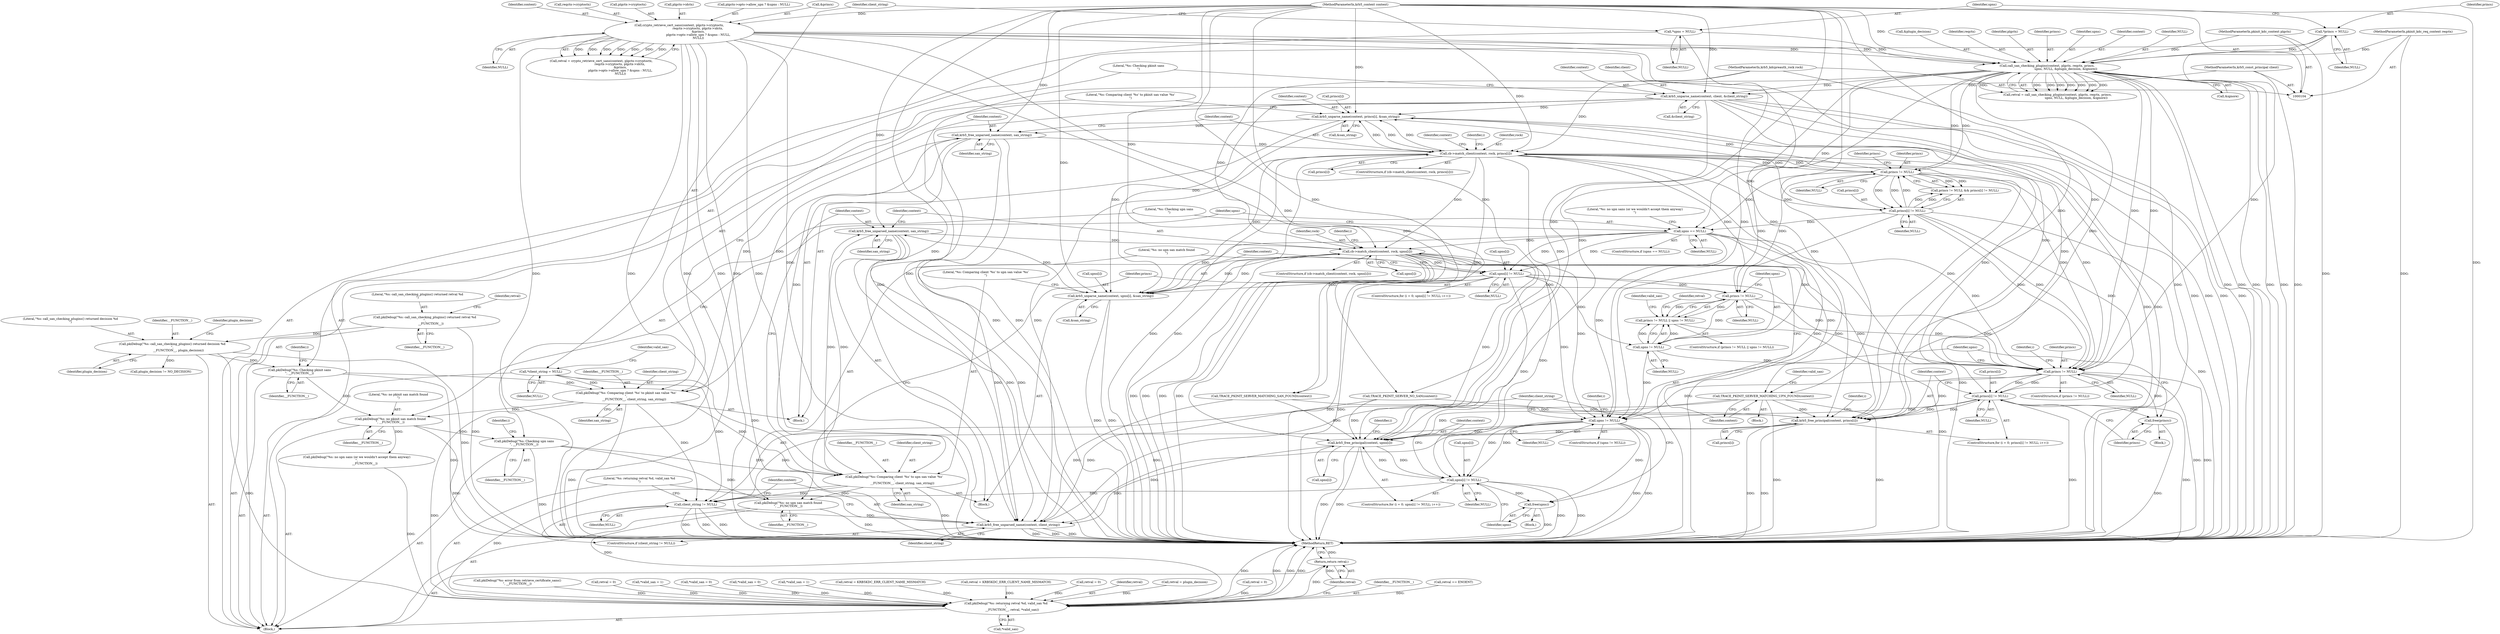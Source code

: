 digraph "0_krb5_50fe4074f188c2d4da0c421e96553acea8378db2_1@API" {
"1000311" [label="(Call,krb5_free_unparsed_name(context, san_string))"];
"1000299" [label="(Call,krb5_unparse_name(context, upns[i], &san_string))"];
"1000252" [label="(Call,cb->match_client(context, rock, princs[i]))"];
"1000248" [label="(Call,krb5_free_unparsed_name(context, san_string))"];
"1000236" [label="(Call,krb5_unparse_name(context, princs[i], &san_string))"];
"1000212" [label="(Call,krb5_unparse_name(context, client, &client_string))"];
"1000178" [label="(Call,call_san_checking_plugins(context, plgctx, reqctx, princs,\n                                       upns, NULL, &plugin_decision, &ignore))"];
"1000134" [label="(Call,crypto_retrieve_cert_sans(context, plgctx->cryptoctx,\n                                       reqctx->cryptoctx, plgctx->idctx,\n                                        &princs,\n                                        plgctx->opts->allow_upn ? &upns : NULL,\n                                        NULL))"];
"1000105" [label="(MethodParameterIn,krb5_context context)"];
"1000106" [label="(MethodParameterIn,pkinit_kdc_context plgctx)"];
"1000107" [label="(MethodParameterIn,pkinit_kdc_req_context reqctx)"];
"1000115" [label="(Call,*princs = NULL)"];
"1000119" [label="(Call,*upns = NULL)"];
"1000110" [label="(MethodParameterIn,krb5_const_principal client)"];
"1000225" [label="(Call,princs != NULL)"];
"1000228" [label="(Call,princs[i] != NULL)"];
"1000243" [label="(Call,pkiDebug(\"%s: Comparing client '%s' to pkinit san value '%s'\n\",\n                 __FUNCTION__, client_string, san_string))"];
"1000217" [label="(Call,pkiDebug(\"%s: Checking pkinit sans\n\", __FUNCTION__))"];
"1000199" [label="(Call,pkiDebug(\"%s: call_san_checking_plugins() returned decision %d\n\",\n             __FUNCTION__, plugin_decision))"];
"1000189" [label="(Call,pkiDebug(\"%s: call_san_checking_plugins() returned retval %d\n\",\n             __FUNCTION__))"];
"1000124" [label="(Call,*client_string = NULL)"];
"1000109" [label="(MethodParameterIn,krb5_kdcpreauth_rock rock)"];
"1000315" [label="(Call,cb->match_client(context, rock, upns[i]))"];
"1000311" [label="(Call,krb5_free_unparsed_name(context, san_string))"];
"1000306" [label="(Call,pkiDebug(\"%s: Comparing client '%s' to upn san value '%s'\n\",\n                 __FUNCTION__, client_string, san_string))"];
"1000284" [label="(Call,pkiDebug(\"%s: Checking upn sans\n\", __FUNCTION__))"];
"1000269" [label="(Call,pkiDebug(\"%s: no pkinit san match found\n\", __FUNCTION__))"];
"1000273" [label="(Call,upns == NULL)"];
"1000291" [label="(Call,upns[i] != NULL)"];
"1000337" [label="(Call,princs != NULL)"];
"1000336" [label="(Call,princs != NULL || upns != NULL)"];
"1000340" [label="(Call,upns != NULL)"];
"1000356" [label="(Call,princs != NULL)"];
"1000364" [label="(Call,princs[i] != NULL)"];
"1000371" [label="(Call,krb5_free_principal(context, princs[i]))"];
"1000394" [label="(Call,krb5_free_principal(context, upns[i]))"];
"1000387" [label="(Call,upns[i] != NULL)"];
"1000399" [label="(Call,free(upns))"];
"1000402" [label="(Call,client_string != NULL)"];
"1000405" [label="(Call,krb5_free_unparsed_name(context, client_string))"];
"1000376" [label="(Call,free(princs))"];
"1000379" [label="(Call,upns != NULL)"];
"1000322" [label="(Call,TRACE_PKINIT_SERVER_MATCHING_UPN_FOUND(context))"];
"1000332" [label="(Call,pkiDebug(\"%s: no upn san match found\n\", __FUNCTION__))"];
"1000408" [label="(Call,pkiDebug(\"%s: returning retval %d, valid_san %d\n\",\n             __FUNCTION__, retval, *valid_san))"];
"1000414" [label="(Return,return retval;)"];
"1000241" [label="(Call,&san_string)"];
"1000265" [label="(Call,retval = 0)"];
"1000250" [label="(Identifier,san_string)"];
"1000252" [label="(Call,cb->match_client(context, rock, princs[i]))"];
"1000126" [label="(Identifier,NULL)"];
"1000342" [label="(Identifier,NULL)"];
"1000269" [label="(Call,pkiDebug(\"%s: no pkinit san match found\n\", __FUNCTION__))"];
"1000407" [label="(Identifier,client_string)"];
"1000402" [label="(Call,client_string != NULL)"];
"1000309" [label="(Identifier,client_string)"];
"1000185" [label="(Call,&plugin_decision)"];
"1000226" [label="(Identifier,princs)"];
"1000236" [label="(Call,krb5_unparse_name(context, princs[i], &san_string))"];
"1000107" [label="(MethodParameterIn,pkinit_kdc_req_context reqctx)"];
"1000299" [label="(Call,krb5_unparse_name(context, upns[i], &san_string))"];
"1000360" [label="(ControlStructure,for (i = 0; princs[i] != NULL; i++))"];
"1000340" [label="(Call,upns != NULL)"];
"1000109" [label="(MethodParameterIn,krb5_kdcpreauth_rock rock)"];
"1000410" [label="(Identifier,__FUNCTION__)"];
"1000382" [label="(Block,)"];
"1000311" [label="(Call,krb5_free_unparsed_name(context, san_string))"];
"1000270" [label="(Literal,\"%s: no pkinit san match found\n\")"];
"1000181" [label="(Identifier,reqctx)"];
"1000292" [label="(Call,upns[i])"];
"1000414" [label="(Return,return retval;)"];
"1000372" [label="(Identifier,context)"];
"1000371" [label="(Call,krb5_free_principal(context, princs[i]))"];
"1000362" [label="(Identifier,i)"];
"1000260" [label="(Identifier,context)"];
"1000415" [label="(Identifier,retval)"];
"1000404" [label="(Identifier,NULL)"];
"1000416" [label="(MethodReturn,RET)"];
"1000176" [label="(Call,retval = call_san_checking_plugins(context, plgctx, reqctx, princs,\n                                       upns, NULL, &plugin_decision, &ignore))"];
"1000391" [label="(Identifier,NULL)"];
"1000158" [label="(Call,retval == ENOENT)"];
"1000314" [label="(ControlStructure,if (cb->match_client(context, rock, upns[i])))"];
"1000218" [label="(Literal,\"%s: Checking pkinit sans\n\")"];
"1000234" [label="(Identifier,i)"];
"1000238" [label="(Call,princs[i])"];
"1000189" [label="(Call,pkiDebug(\"%s: call_san_checking_plugins() returned retval %d\n\",\n             __FUNCTION__))"];
"1000395" [label="(Identifier,context)"];
"1000300" [label="(Identifier,context)"];
"1000358" [label="(Identifier,NULL)"];
"1000156" [label="(Identifier,NULL)"];
"1000403" [label="(Identifier,client_string)"];
"1000227" [label="(Identifier,NULL)"];
"1000373" [label="(Call,princs[i])"];
"1000187" [label="(Call,&ignore)"];
"1000323" [label="(Identifier,context)"];
"1000394" [label="(Call,krb5_free_principal(context, upns[i]))"];
"1000180" [label="(Identifier,plgctx)"];
"1000307" [label="(Literal,\"%s: Comparing client '%s' to upn san value '%s'\n\")"];
"1000202" [label="(Identifier,plugin_decision)"];
"1000200" [label="(Literal,\"%s: call_san_checking_plugins() returned decision %d\n\")"];
"1000134" [label="(Call,crypto_retrieve_cert_sans(context, plgctx->cryptoctx,\n                                       reqctx->cryptoctx, plgctx->idctx,\n                                        &princs,\n                                        plgctx->opts->allow_upn ? &upns : NULL,\n                                        NULL))"];
"1000119" [label="(Call,*upns = NULL)"];
"1000237" [label="(Identifier,context)"];
"1000359" [label="(Block,)"];
"1000406" [label="(Identifier,context)"];
"1000310" [label="(Identifier,san_string)"];
"1000125" [label="(Identifier,client_string)"];
"1000337" [label="(Call,princs != NULL)"];
"1000287" [label="(ControlStructure,for (i = 0; upns[i] != NULL; i++))"];
"1000255" [label="(Call,princs[i])"];
"1000334" [label="(Identifier,__FUNCTION__)"];
"1000201" [label="(Identifier,__FUNCTION__)"];
"1000336" [label="(Call,princs != NULL || upns != NULL)"];
"1000243" [label="(Call,pkiDebug(\"%s: Comparing client '%s' to pkinit san value '%s'\n\",\n                 __FUNCTION__, client_string, san_string))"];
"1000182" [label="(Identifier,princs)"];
"1000244" [label="(Literal,\"%s: Comparing client '%s' to pkinit san value '%s'\n\")"];
"1000217" [label="(Call,pkiDebug(\"%s: Checking pkinit sans\n\", __FUNCTION__))"];
"1000295" [label="(Identifier,NULL)"];
"1000400" [label="(Identifier,upns)"];
"1000321" [label="(Block,)"];
"1000213" [label="(Identifier,context)"];
"1000183" [label="(Identifier,upns)"];
"1000308" [label="(Identifier,__FUNCTION__)"];
"1000396" [label="(Call,upns[i])"];
"1000401" [label="(ControlStructure,if (client_string != NULL))"];
"1000229" [label="(Call,princs[i])"];
"1000121" [label="(Identifier,NULL)"];
"1000332" [label="(Call,pkiDebug(\"%s: no upn san match found\n\", __FUNCTION__))"];
"1000272" [label="(ControlStructure,if (upns == NULL))"];
"1000313" [label="(Identifier,san_string)"];
"1000399" [label="(Call,free(upns))"];
"1000291" [label="(Call,upns[i] != NULL)"];
"1000316" [label="(Identifier,context)"];
"1000145" [label="(Call,&princs)"];
"1000169" [label="(Call,pkiDebug(\"%s: error from retrieve_certificate_sans()\n\", __FUNCTION__))"];
"1000178" [label="(Call,call_san_checking_plugins(context, plgctx, reqctx, princs,\n                                       upns, NULL, &plugin_decision, &ignore))"];
"1000351" [label="(Call,retval = 0)"];
"1000383" [label="(ControlStructure,for (i = 0; upns[i] != NULL; i++))"];
"1000247" [label="(Identifier,san_string)"];
"1000335" [label="(ControlStructure,if (princs != NULL || upns != NULL))"];
"1000378" [label="(ControlStructure,if (upns != NULL))"];
"1000142" [label="(Call,plgctx->idctx)"];
"1000322" [label="(Call,TRACE_PKINIT_SERVER_MATCHING_UPN_FOUND(context))"];
"1000346" [label="(Identifier,valid_san)"];
"1000245" [label="(Identifier,__FUNCTION__)"];
"1000225" [label="(Call,princs != NULL)"];
"1000326" [label="(Identifier,valid_san)"];
"1000376" [label="(Call,free(princs))"];
"1000135" [label="(Identifier,context)"];
"1000112" [label="(Block,)"];
"1000370" [label="(Identifier,i)"];
"1000248" [label="(Call,krb5_free_unparsed_name(context, san_string))"];
"1000224" [label="(Call,princs != NULL && princs[i] != NULL)"];
"1000199" [label="(Call,pkiDebug(\"%s: call_san_checking_plugins() returned decision %d\n\",\n             __FUNCTION__, plugin_decision))"];
"1000381" [label="(Identifier,NULL)"];
"1000318" [label="(Call,upns[i])"];
"1000261" [label="(Call,*valid_san = 1)"];
"1000254" [label="(Identifier,rock)"];
"1000315" [label="(Call,cb->match_client(context, rock, upns[i]))"];
"1000344" [label="(Call,*valid_san = 0)"];
"1000284" [label="(Call,pkiDebug(\"%s: Checking upn sans\n\", __FUNCTION__))"];
"1000232" [label="(Identifier,NULL)"];
"1000355" [label="(ControlStructure,if (princs != NULL))"];
"1000110" [label="(MethodParameterIn,krb5_const_principal client)"];
"1000286" [label="(Identifier,__FUNCTION__)"];
"1000230" [label="(Identifier,princs)"];
"1000246" [label="(Identifier,client_string)"];
"1000179" [label="(Identifier,context)"];
"1000379" [label="(Call,upns != NULL)"];
"1000128" [label="(Call,*valid_san = 0)"];
"1000273" [label="(Call,upns == NULL)"];
"1000341" [label="(Identifier,upns)"];
"1000205" [label="(Identifier,plugin_decision)"];
"1000333" [label="(Literal,\"%s: no upn san match found\n\")"];
"1000339" [label="(Identifier,NULL)"];
"1000317" [label="(Identifier,rock)"];
"1000409" [label="(Literal,\"%s: returning retval %d, valid_san %d\n\")"];
"1000368" [label="(Identifier,NULL)"];
"1000193" [label="(Identifier,retval)"];
"1000191" [label="(Identifier,__FUNCTION__)"];
"1000312" [label="(Identifier,context)"];
"1000274" [label="(Identifier,upns)"];
"1000324" [label="(Call,*valid_san = 1)"];
"1000139" [label="(Call,reqctx->cryptoctx)"];
"1000297" [label="(Identifier,i)"];
"1000120" [label="(Identifier,upns)"];
"1000190" [label="(Literal,\"%s: call_san_checking_plugins() returned retval %d\n\")"];
"1000377" [label="(Identifier,princs)"];
"1000212" [label="(Call,krb5_unparse_name(context, client, &client_string))"];
"1000235" [label="(Block,)"];
"1000130" [label="(Identifier,valid_san)"];
"1000298" [label="(Block,)"];
"1000259" [label="(Call,TRACE_PKINIT_SERVER_MATCHING_SAN_FOUND(context))"];
"1000277" [label="(Call,pkiDebug(\"%s: no upn sans (or we wouldn't accept them anyway)\n\",\n                 __FUNCTION__))"];
"1000388" [label="(Call,upns[i])"];
"1000304" [label="(Call,&san_string)"];
"1000405" [label="(Call,krb5_free_unparsed_name(context, client_string))"];
"1000253" [label="(Identifier,context)"];
"1000408" [label="(Call,pkiDebug(\"%s: returning retval %d, valid_san %d\n\",\n             __FUNCTION__, retval, *valid_san))"];
"1000280" [label="(Call,retval = KRB5KDC_ERR_CLIENT_NAME_MISMATCH)"];
"1000306" [label="(Call,pkiDebug(\"%s: Comparing client '%s' to upn san value '%s'\n\",\n                 __FUNCTION__, client_string, san_string))"];
"1000215" [label="(Call,&client_string)"];
"1000289" [label="(Identifier,i)"];
"1000219" [label="(Identifier,__FUNCTION__)"];
"1000364" [label="(Call,princs[i] != NULL)"];
"1000249" [label="(Identifier,context)"];
"1000204" [label="(Call,plugin_decision != NO_DECISION)"];
"1000172" [label="(Call,retval = KRB5KDC_ERR_CLIENT_NAME_MISMATCH)"];
"1000328" [label="(Call,retval = 0)"];
"1000162" [label="(Call,TRACE_PKINIT_SERVER_NO_SAN(context))"];
"1000411" [label="(Identifier,retval)"];
"1000352" [label="(Identifier,retval)"];
"1000412" [label="(Call,*valid_san)"];
"1000278" [label="(Literal,\"%s: no upn sans (or we wouldn't accept them anyway)\n\")"];
"1000228" [label="(Call,princs[i] != NULL)"];
"1000357" [label="(Identifier,princs)"];
"1000387" [label="(Call,upns[i] != NULL)"];
"1000356" [label="(Call,princs != NULL)"];
"1000184" [label="(Identifier,NULL)"];
"1000124" [label="(Call,*client_string = NULL)"];
"1000222" [label="(Identifier,i)"];
"1000380" [label="(Identifier,upns)"];
"1000365" [label="(Call,princs[i])"];
"1000136" [label="(Call,plgctx->cryptoctx)"];
"1000147" [label="(Call,plgctx->opts->allow_upn ? &upns : NULL)"];
"1000338" [label="(Identifier,princs)"];
"1000275" [label="(Identifier,NULL)"];
"1000106" [label="(MethodParameterIn,pkinit_kdc_context plgctx)"];
"1000393" [label="(Identifier,i)"];
"1000208" [label="(Call,retval = plugin_decision)"];
"1000132" [label="(Call,retval = crypto_retrieve_cert_sans(context, plgctx->cryptoctx,\n                                       reqctx->cryptoctx, plgctx->idctx,\n                                        &princs,\n                                        plgctx->opts->allow_upn ? &upns : NULL,\n                                        NULL))"];
"1000115" [label="(Call,*princs = NULL)"];
"1000285" [label="(Literal,\"%s: Checking upn sans\n\")"];
"1000214" [label="(Identifier,client)"];
"1000301" [label="(Call,upns[i])"];
"1000385" [label="(Identifier,i)"];
"1000116" [label="(Identifier,princs)"];
"1000117" [label="(Identifier,NULL)"];
"1000105" [label="(MethodParameterIn,krb5_context context)"];
"1000251" [label="(ControlStructure,if (cb->match_client(context, rock, princs[i])))"];
"1000271" [label="(Identifier,__FUNCTION__)"];
"1000311" -> "1000298"  [label="AST: "];
"1000311" -> "1000313"  [label="CFG: "];
"1000312" -> "1000311"  [label="AST: "];
"1000313" -> "1000311"  [label="AST: "];
"1000316" -> "1000311"  [label="CFG: "];
"1000311" -> "1000416"  [label="DDG: "];
"1000311" -> "1000416"  [label="DDG: "];
"1000311" -> "1000306"  [label="DDG: "];
"1000299" -> "1000311"  [label="DDG: "];
"1000105" -> "1000311"  [label="DDG: "];
"1000306" -> "1000311"  [label="DDG: "];
"1000311" -> "1000315"  [label="DDG: "];
"1000299" -> "1000298"  [label="AST: "];
"1000299" -> "1000304"  [label="CFG: "];
"1000300" -> "1000299"  [label="AST: "];
"1000301" -> "1000299"  [label="AST: "];
"1000304" -> "1000299"  [label="AST: "];
"1000307" -> "1000299"  [label="CFG: "];
"1000299" -> "1000416"  [label="DDG: "];
"1000299" -> "1000416"  [label="DDG: "];
"1000252" -> "1000299"  [label="DDG: "];
"1000212" -> "1000299"  [label="DDG: "];
"1000315" -> "1000299"  [label="DDG: "];
"1000105" -> "1000299"  [label="DDG: "];
"1000291" -> "1000299"  [label="DDG: "];
"1000273" -> "1000299"  [label="DDG: "];
"1000236" -> "1000299"  [label="DDG: "];
"1000299" -> "1000315"  [label="DDG: "];
"1000252" -> "1000251"  [label="AST: "];
"1000252" -> "1000255"  [label="CFG: "];
"1000253" -> "1000252"  [label="AST: "];
"1000254" -> "1000252"  [label="AST: "];
"1000255" -> "1000252"  [label="AST: "];
"1000260" -> "1000252"  [label="CFG: "];
"1000234" -> "1000252"  [label="CFG: "];
"1000252" -> "1000416"  [label="DDG: "];
"1000252" -> "1000416"  [label="DDG: "];
"1000252" -> "1000416"  [label="DDG: "];
"1000252" -> "1000416"  [label="DDG: "];
"1000252" -> "1000225"  [label="DDG: "];
"1000252" -> "1000228"  [label="DDG: "];
"1000252" -> "1000236"  [label="DDG: "];
"1000252" -> "1000236"  [label="DDG: "];
"1000248" -> "1000252"  [label="DDG: "];
"1000105" -> "1000252"  [label="DDG: "];
"1000109" -> "1000252"  [label="DDG: "];
"1000225" -> "1000252"  [label="DDG: "];
"1000236" -> "1000252"  [label="DDG: "];
"1000252" -> "1000259"  [label="DDG: "];
"1000252" -> "1000315"  [label="DDG: "];
"1000252" -> "1000337"  [label="DDG: "];
"1000252" -> "1000356"  [label="DDG: "];
"1000252" -> "1000364"  [label="DDG: "];
"1000252" -> "1000371"  [label="DDG: "];
"1000252" -> "1000394"  [label="DDG: "];
"1000252" -> "1000405"  [label="DDG: "];
"1000248" -> "1000235"  [label="AST: "];
"1000248" -> "1000250"  [label="CFG: "];
"1000249" -> "1000248"  [label="AST: "];
"1000250" -> "1000248"  [label="AST: "];
"1000253" -> "1000248"  [label="CFG: "];
"1000248" -> "1000416"  [label="DDG: "];
"1000248" -> "1000416"  [label="DDG: "];
"1000248" -> "1000243"  [label="DDG: "];
"1000236" -> "1000248"  [label="DDG: "];
"1000105" -> "1000248"  [label="DDG: "];
"1000243" -> "1000248"  [label="DDG: "];
"1000248" -> "1000306"  [label="DDG: "];
"1000236" -> "1000235"  [label="AST: "];
"1000236" -> "1000241"  [label="CFG: "];
"1000237" -> "1000236"  [label="AST: "];
"1000238" -> "1000236"  [label="AST: "];
"1000241" -> "1000236"  [label="AST: "];
"1000244" -> "1000236"  [label="CFG: "];
"1000236" -> "1000416"  [label="DDG: "];
"1000236" -> "1000416"  [label="DDG: "];
"1000212" -> "1000236"  [label="DDG: "];
"1000105" -> "1000236"  [label="DDG: "];
"1000225" -> "1000236"  [label="DDG: "];
"1000228" -> "1000236"  [label="DDG: "];
"1000212" -> "1000112"  [label="AST: "];
"1000212" -> "1000215"  [label="CFG: "];
"1000213" -> "1000212"  [label="AST: "];
"1000214" -> "1000212"  [label="AST: "];
"1000215" -> "1000212"  [label="AST: "];
"1000218" -> "1000212"  [label="CFG: "];
"1000212" -> "1000416"  [label="DDG: "];
"1000212" -> "1000416"  [label="DDG: "];
"1000212" -> "1000416"  [label="DDG: "];
"1000212" -> "1000416"  [label="DDG: "];
"1000178" -> "1000212"  [label="DDG: "];
"1000105" -> "1000212"  [label="DDG: "];
"1000110" -> "1000212"  [label="DDG: "];
"1000212" -> "1000371"  [label="DDG: "];
"1000212" -> "1000394"  [label="DDG: "];
"1000212" -> "1000405"  [label="DDG: "];
"1000178" -> "1000176"  [label="AST: "];
"1000178" -> "1000187"  [label="CFG: "];
"1000179" -> "1000178"  [label="AST: "];
"1000180" -> "1000178"  [label="AST: "];
"1000181" -> "1000178"  [label="AST: "];
"1000182" -> "1000178"  [label="AST: "];
"1000183" -> "1000178"  [label="AST: "];
"1000184" -> "1000178"  [label="AST: "];
"1000185" -> "1000178"  [label="AST: "];
"1000187" -> "1000178"  [label="AST: "];
"1000176" -> "1000178"  [label="CFG: "];
"1000178" -> "1000416"  [label="DDG: "];
"1000178" -> "1000416"  [label="DDG: "];
"1000178" -> "1000416"  [label="DDG: "];
"1000178" -> "1000416"  [label="DDG: "];
"1000178" -> "1000416"  [label="DDG: "];
"1000178" -> "1000176"  [label="DDG: "];
"1000178" -> "1000176"  [label="DDG: "];
"1000178" -> "1000176"  [label="DDG: "];
"1000178" -> "1000176"  [label="DDG: "];
"1000178" -> "1000176"  [label="DDG: "];
"1000178" -> "1000176"  [label="DDG: "];
"1000178" -> "1000176"  [label="DDG: "];
"1000178" -> "1000176"  [label="DDG: "];
"1000134" -> "1000178"  [label="DDG: "];
"1000134" -> "1000178"  [label="DDG: "];
"1000105" -> "1000178"  [label="DDG: "];
"1000106" -> "1000178"  [label="DDG: "];
"1000107" -> "1000178"  [label="DDG: "];
"1000115" -> "1000178"  [label="DDG: "];
"1000119" -> "1000178"  [label="DDG: "];
"1000178" -> "1000225"  [label="DDG: "];
"1000178" -> "1000225"  [label="DDG: "];
"1000178" -> "1000273"  [label="DDG: "];
"1000178" -> "1000356"  [label="DDG: "];
"1000178" -> "1000356"  [label="DDG: "];
"1000178" -> "1000371"  [label="DDG: "];
"1000178" -> "1000379"  [label="DDG: "];
"1000178" -> "1000394"  [label="DDG: "];
"1000178" -> "1000405"  [label="DDG: "];
"1000134" -> "1000132"  [label="AST: "];
"1000134" -> "1000156"  [label="CFG: "];
"1000135" -> "1000134"  [label="AST: "];
"1000136" -> "1000134"  [label="AST: "];
"1000139" -> "1000134"  [label="AST: "];
"1000142" -> "1000134"  [label="AST: "];
"1000145" -> "1000134"  [label="AST: "];
"1000147" -> "1000134"  [label="AST: "];
"1000156" -> "1000134"  [label="AST: "];
"1000132" -> "1000134"  [label="CFG: "];
"1000134" -> "1000416"  [label="DDG: "];
"1000134" -> "1000416"  [label="DDG: "];
"1000134" -> "1000416"  [label="DDG: "];
"1000134" -> "1000416"  [label="DDG: "];
"1000134" -> "1000416"  [label="DDG: "];
"1000134" -> "1000416"  [label="DDG: "];
"1000134" -> "1000132"  [label="DDG: "];
"1000134" -> "1000132"  [label="DDG: "];
"1000134" -> "1000132"  [label="DDG: "];
"1000134" -> "1000132"  [label="DDG: "];
"1000134" -> "1000132"  [label="DDG: "];
"1000134" -> "1000132"  [label="DDG: "];
"1000134" -> "1000132"  [label="DDG: "];
"1000105" -> "1000134"  [label="DDG: "];
"1000134" -> "1000162"  [label="DDG: "];
"1000134" -> "1000356"  [label="DDG: "];
"1000134" -> "1000371"  [label="DDG: "];
"1000134" -> "1000394"  [label="DDG: "];
"1000134" -> "1000405"  [label="DDG: "];
"1000105" -> "1000104"  [label="AST: "];
"1000105" -> "1000416"  [label="DDG: "];
"1000105" -> "1000162"  [label="DDG: "];
"1000105" -> "1000259"  [label="DDG: "];
"1000105" -> "1000315"  [label="DDG: "];
"1000105" -> "1000322"  [label="DDG: "];
"1000105" -> "1000371"  [label="DDG: "];
"1000105" -> "1000394"  [label="DDG: "];
"1000105" -> "1000405"  [label="DDG: "];
"1000106" -> "1000104"  [label="AST: "];
"1000106" -> "1000416"  [label="DDG: "];
"1000107" -> "1000104"  [label="AST: "];
"1000107" -> "1000416"  [label="DDG: "];
"1000115" -> "1000112"  [label="AST: "];
"1000115" -> "1000117"  [label="CFG: "];
"1000116" -> "1000115"  [label="AST: "];
"1000117" -> "1000115"  [label="AST: "];
"1000120" -> "1000115"  [label="CFG: "];
"1000115" -> "1000356"  [label="DDG: "];
"1000119" -> "1000112"  [label="AST: "];
"1000119" -> "1000121"  [label="CFG: "];
"1000120" -> "1000119"  [label="AST: "];
"1000121" -> "1000119"  [label="AST: "];
"1000125" -> "1000119"  [label="CFG: "];
"1000119" -> "1000379"  [label="DDG: "];
"1000110" -> "1000104"  [label="AST: "];
"1000110" -> "1000416"  [label="DDG: "];
"1000225" -> "1000224"  [label="AST: "];
"1000225" -> "1000227"  [label="CFG: "];
"1000226" -> "1000225"  [label="AST: "];
"1000227" -> "1000225"  [label="AST: "];
"1000230" -> "1000225"  [label="CFG: "];
"1000224" -> "1000225"  [label="CFG: "];
"1000225" -> "1000224"  [label="DDG: "];
"1000225" -> "1000224"  [label="DDG: "];
"1000228" -> "1000225"  [label="DDG: "];
"1000225" -> "1000228"  [label="DDG: "];
"1000225" -> "1000228"  [label="DDG: "];
"1000225" -> "1000273"  [label="DDG: "];
"1000225" -> "1000337"  [label="DDG: "];
"1000225" -> "1000356"  [label="DDG: "];
"1000225" -> "1000356"  [label="DDG: "];
"1000228" -> "1000224"  [label="AST: "];
"1000228" -> "1000232"  [label="CFG: "];
"1000229" -> "1000228"  [label="AST: "];
"1000232" -> "1000228"  [label="AST: "];
"1000224" -> "1000228"  [label="CFG: "];
"1000228" -> "1000416"  [label="DDG: "];
"1000228" -> "1000224"  [label="DDG: "];
"1000228" -> "1000224"  [label="DDG: "];
"1000228" -> "1000273"  [label="DDG: "];
"1000228" -> "1000337"  [label="DDG: "];
"1000228" -> "1000356"  [label="DDG: "];
"1000228" -> "1000356"  [label="DDG: "];
"1000228" -> "1000364"  [label="DDG: "];
"1000243" -> "1000235"  [label="AST: "];
"1000243" -> "1000247"  [label="CFG: "];
"1000244" -> "1000243"  [label="AST: "];
"1000245" -> "1000243"  [label="AST: "];
"1000246" -> "1000243"  [label="AST: "];
"1000247" -> "1000243"  [label="AST: "];
"1000249" -> "1000243"  [label="CFG: "];
"1000243" -> "1000416"  [label="DDG: "];
"1000217" -> "1000243"  [label="DDG: "];
"1000124" -> "1000243"  [label="DDG: "];
"1000243" -> "1000269"  [label="DDG: "];
"1000243" -> "1000306"  [label="DDG: "];
"1000243" -> "1000402"  [label="DDG: "];
"1000243" -> "1000408"  [label="DDG: "];
"1000217" -> "1000112"  [label="AST: "];
"1000217" -> "1000219"  [label="CFG: "];
"1000218" -> "1000217"  [label="AST: "];
"1000219" -> "1000217"  [label="AST: "];
"1000222" -> "1000217"  [label="CFG: "];
"1000217" -> "1000416"  [label="DDG: "];
"1000199" -> "1000217"  [label="DDG: "];
"1000217" -> "1000269"  [label="DDG: "];
"1000199" -> "1000112"  [label="AST: "];
"1000199" -> "1000202"  [label="CFG: "];
"1000200" -> "1000199"  [label="AST: "];
"1000201" -> "1000199"  [label="AST: "];
"1000202" -> "1000199"  [label="AST: "];
"1000205" -> "1000199"  [label="CFG: "];
"1000199" -> "1000416"  [label="DDG: "];
"1000189" -> "1000199"  [label="DDG: "];
"1000199" -> "1000204"  [label="DDG: "];
"1000199" -> "1000408"  [label="DDG: "];
"1000189" -> "1000112"  [label="AST: "];
"1000189" -> "1000191"  [label="CFG: "];
"1000190" -> "1000189"  [label="AST: "];
"1000191" -> "1000189"  [label="AST: "];
"1000193" -> "1000189"  [label="CFG: "];
"1000189" -> "1000416"  [label="DDG: "];
"1000124" -> "1000112"  [label="AST: "];
"1000124" -> "1000126"  [label="CFG: "];
"1000125" -> "1000124"  [label="AST: "];
"1000126" -> "1000124"  [label="AST: "];
"1000130" -> "1000124"  [label="CFG: "];
"1000124" -> "1000306"  [label="DDG: "];
"1000124" -> "1000402"  [label="DDG: "];
"1000109" -> "1000104"  [label="AST: "];
"1000109" -> "1000416"  [label="DDG: "];
"1000109" -> "1000315"  [label="DDG: "];
"1000315" -> "1000314"  [label="AST: "];
"1000315" -> "1000318"  [label="CFG: "];
"1000316" -> "1000315"  [label="AST: "];
"1000317" -> "1000315"  [label="AST: "];
"1000318" -> "1000315"  [label="AST: "];
"1000323" -> "1000315"  [label="CFG: "];
"1000297" -> "1000315"  [label="CFG: "];
"1000315" -> "1000416"  [label="DDG: "];
"1000315" -> "1000416"  [label="DDG: "];
"1000315" -> "1000416"  [label="DDG: "];
"1000315" -> "1000416"  [label="DDG: "];
"1000315" -> "1000291"  [label="DDG: "];
"1000273" -> "1000315"  [label="DDG: "];
"1000315" -> "1000322"  [label="DDG: "];
"1000315" -> "1000371"  [label="DDG: "];
"1000315" -> "1000379"  [label="DDG: "];
"1000315" -> "1000387"  [label="DDG: "];
"1000315" -> "1000394"  [label="DDG: "];
"1000315" -> "1000405"  [label="DDG: "];
"1000306" -> "1000298"  [label="AST: "];
"1000306" -> "1000310"  [label="CFG: "];
"1000307" -> "1000306"  [label="AST: "];
"1000308" -> "1000306"  [label="AST: "];
"1000309" -> "1000306"  [label="AST: "];
"1000310" -> "1000306"  [label="AST: "];
"1000312" -> "1000306"  [label="CFG: "];
"1000306" -> "1000416"  [label="DDG: "];
"1000284" -> "1000306"  [label="DDG: "];
"1000306" -> "1000332"  [label="DDG: "];
"1000306" -> "1000402"  [label="DDG: "];
"1000306" -> "1000408"  [label="DDG: "];
"1000284" -> "1000112"  [label="AST: "];
"1000284" -> "1000286"  [label="CFG: "];
"1000285" -> "1000284"  [label="AST: "];
"1000286" -> "1000284"  [label="AST: "];
"1000289" -> "1000284"  [label="CFG: "];
"1000284" -> "1000416"  [label="DDG: "];
"1000269" -> "1000284"  [label="DDG: "];
"1000284" -> "1000332"  [label="DDG: "];
"1000269" -> "1000112"  [label="AST: "];
"1000269" -> "1000271"  [label="CFG: "];
"1000270" -> "1000269"  [label="AST: "];
"1000271" -> "1000269"  [label="AST: "];
"1000274" -> "1000269"  [label="CFG: "];
"1000269" -> "1000416"  [label="DDG: "];
"1000269" -> "1000277"  [label="DDG: "];
"1000273" -> "1000272"  [label="AST: "];
"1000273" -> "1000275"  [label="CFG: "];
"1000274" -> "1000273"  [label="AST: "];
"1000275" -> "1000273"  [label="AST: "];
"1000278" -> "1000273"  [label="CFG: "];
"1000285" -> "1000273"  [label="CFG: "];
"1000273" -> "1000416"  [label="DDG: "];
"1000273" -> "1000291"  [label="DDG: "];
"1000273" -> "1000291"  [label="DDG: "];
"1000273" -> "1000340"  [label="DDG: "];
"1000273" -> "1000356"  [label="DDG: "];
"1000273" -> "1000379"  [label="DDG: "];
"1000291" -> "1000287"  [label="AST: "];
"1000291" -> "1000295"  [label="CFG: "];
"1000292" -> "1000291"  [label="AST: "];
"1000295" -> "1000291"  [label="AST: "];
"1000300" -> "1000291"  [label="CFG: "];
"1000333" -> "1000291"  [label="CFG: "];
"1000291" -> "1000416"  [label="DDG: "];
"1000291" -> "1000416"  [label="DDG: "];
"1000291" -> "1000337"  [label="DDG: "];
"1000291" -> "1000340"  [label="DDG: "];
"1000291" -> "1000356"  [label="DDG: "];
"1000291" -> "1000379"  [label="DDG: "];
"1000291" -> "1000387"  [label="DDG: "];
"1000337" -> "1000336"  [label="AST: "];
"1000337" -> "1000339"  [label="CFG: "];
"1000338" -> "1000337"  [label="AST: "];
"1000339" -> "1000337"  [label="AST: "];
"1000341" -> "1000337"  [label="CFG: "];
"1000336" -> "1000337"  [label="CFG: "];
"1000337" -> "1000336"  [label="DDG: "];
"1000337" -> "1000336"  [label="DDG: "];
"1000337" -> "1000340"  [label="DDG: "];
"1000337" -> "1000356"  [label="DDG: "];
"1000337" -> "1000356"  [label="DDG: "];
"1000336" -> "1000335"  [label="AST: "];
"1000336" -> "1000340"  [label="CFG: "];
"1000340" -> "1000336"  [label="AST: "];
"1000346" -> "1000336"  [label="CFG: "];
"1000352" -> "1000336"  [label="CFG: "];
"1000336" -> "1000416"  [label="DDG: "];
"1000340" -> "1000336"  [label="DDG: "];
"1000340" -> "1000336"  [label="DDG: "];
"1000340" -> "1000342"  [label="CFG: "];
"1000341" -> "1000340"  [label="AST: "];
"1000342" -> "1000340"  [label="AST: "];
"1000340" -> "1000356"  [label="DDG: "];
"1000340" -> "1000379"  [label="DDG: "];
"1000356" -> "1000355"  [label="AST: "];
"1000356" -> "1000358"  [label="CFG: "];
"1000357" -> "1000356"  [label="AST: "];
"1000358" -> "1000356"  [label="AST: "];
"1000362" -> "1000356"  [label="CFG: "];
"1000380" -> "1000356"  [label="CFG: "];
"1000356" -> "1000416"  [label="DDG: "];
"1000356" -> "1000416"  [label="DDG: "];
"1000356" -> "1000364"  [label="DDG: "];
"1000356" -> "1000364"  [label="DDG: "];
"1000356" -> "1000371"  [label="DDG: "];
"1000356" -> "1000376"  [label="DDG: "];
"1000356" -> "1000379"  [label="DDG: "];
"1000364" -> "1000360"  [label="AST: "];
"1000364" -> "1000368"  [label="CFG: "];
"1000365" -> "1000364"  [label="AST: "];
"1000368" -> "1000364"  [label="AST: "];
"1000372" -> "1000364"  [label="CFG: "];
"1000377" -> "1000364"  [label="CFG: "];
"1000364" -> "1000416"  [label="DDG: "];
"1000364" -> "1000416"  [label="DDG: "];
"1000371" -> "1000364"  [label="DDG: "];
"1000364" -> "1000371"  [label="DDG: "];
"1000364" -> "1000376"  [label="DDG: "];
"1000364" -> "1000379"  [label="DDG: "];
"1000371" -> "1000360"  [label="AST: "];
"1000371" -> "1000373"  [label="CFG: "];
"1000372" -> "1000371"  [label="AST: "];
"1000373" -> "1000371"  [label="AST: "];
"1000370" -> "1000371"  [label="CFG: "];
"1000371" -> "1000416"  [label="DDG: "];
"1000371" -> "1000416"  [label="DDG: "];
"1000259" -> "1000371"  [label="DDG: "];
"1000322" -> "1000371"  [label="DDG: "];
"1000162" -> "1000371"  [label="DDG: "];
"1000371" -> "1000394"  [label="DDG: "];
"1000371" -> "1000405"  [label="DDG: "];
"1000394" -> "1000383"  [label="AST: "];
"1000394" -> "1000396"  [label="CFG: "];
"1000395" -> "1000394"  [label="AST: "];
"1000396" -> "1000394"  [label="AST: "];
"1000393" -> "1000394"  [label="CFG: "];
"1000394" -> "1000416"  [label="DDG: "];
"1000394" -> "1000416"  [label="DDG: "];
"1000394" -> "1000387"  [label="DDG: "];
"1000259" -> "1000394"  [label="DDG: "];
"1000322" -> "1000394"  [label="DDG: "];
"1000162" -> "1000394"  [label="DDG: "];
"1000379" -> "1000394"  [label="DDG: "];
"1000387" -> "1000394"  [label="DDG: "];
"1000394" -> "1000405"  [label="DDG: "];
"1000387" -> "1000383"  [label="AST: "];
"1000387" -> "1000391"  [label="CFG: "];
"1000388" -> "1000387"  [label="AST: "];
"1000391" -> "1000387"  [label="AST: "];
"1000395" -> "1000387"  [label="CFG: "];
"1000400" -> "1000387"  [label="CFG: "];
"1000387" -> "1000416"  [label="DDG: "];
"1000387" -> "1000416"  [label="DDG: "];
"1000379" -> "1000387"  [label="DDG: "];
"1000379" -> "1000387"  [label="DDG: "];
"1000387" -> "1000399"  [label="DDG: "];
"1000387" -> "1000402"  [label="DDG: "];
"1000399" -> "1000382"  [label="AST: "];
"1000399" -> "1000400"  [label="CFG: "];
"1000400" -> "1000399"  [label="AST: "];
"1000403" -> "1000399"  [label="CFG: "];
"1000399" -> "1000416"  [label="DDG: "];
"1000379" -> "1000399"  [label="DDG: "];
"1000402" -> "1000401"  [label="AST: "];
"1000402" -> "1000404"  [label="CFG: "];
"1000403" -> "1000402"  [label="AST: "];
"1000404" -> "1000402"  [label="AST: "];
"1000406" -> "1000402"  [label="CFG: "];
"1000409" -> "1000402"  [label="CFG: "];
"1000402" -> "1000416"  [label="DDG: "];
"1000402" -> "1000416"  [label="DDG: "];
"1000402" -> "1000416"  [label="DDG: "];
"1000379" -> "1000402"  [label="DDG: "];
"1000402" -> "1000405"  [label="DDG: "];
"1000405" -> "1000401"  [label="AST: "];
"1000405" -> "1000407"  [label="CFG: "];
"1000406" -> "1000405"  [label="AST: "];
"1000407" -> "1000405"  [label="AST: "];
"1000409" -> "1000405"  [label="CFG: "];
"1000405" -> "1000416"  [label="DDG: "];
"1000405" -> "1000416"  [label="DDG: "];
"1000405" -> "1000416"  [label="DDG: "];
"1000259" -> "1000405"  [label="DDG: "];
"1000322" -> "1000405"  [label="DDG: "];
"1000162" -> "1000405"  [label="DDG: "];
"1000376" -> "1000359"  [label="AST: "];
"1000376" -> "1000377"  [label="CFG: "];
"1000377" -> "1000376"  [label="AST: "];
"1000380" -> "1000376"  [label="CFG: "];
"1000376" -> "1000416"  [label="DDG: "];
"1000379" -> "1000378"  [label="AST: "];
"1000379" -> "1000381"  [label="CFG: "];
"1000380" -> "1000379"  [label="AST: "];
"1000381" -> "1000379"  [label="AST: "];
"1000385" -> "1000379"  [label="CFG: "];
"1000403" -> "1000379"  [label="CFG: "];
"1000379" -> "1000416"  [label="DDG: "];
"1000379" -> "1000416"  [label="DDG: "];
"1000322" -> "1000321"  [label="AST: "];
"1000322" -> "1000323"  [label="CFG: "];
"1000323" -> "1000322"  [label="AST: "];
"1000326" -> "1000322"  [label="CFG: "];
"1000322" -> "1000416"  [label="DDG: "];
"1000322" -> "1000416"  [label="DDG: "];
"1000332" -> "1000112"  [label="AST: "];
"1000332" -> "1000334"  [label="CFG: "];
"1000333" -> "1000332"  [label="AST: "];
"1000334" -> "1000332"  [label="AST: "];
"1000338" -> "1000332"  [label="CFG: "];
"1000332" -> "1000416"  [label="DDG: "];
"1000332" -> "1000408"  [label="DDG: "];
"1000408" -> "1000112"  [label="AST: "];
"1000408" -> "1000412"  [label="CFG: "];
"1000409" -> "1000408"  [label="AST: "];
"1000410" -> "1000408"  [label="AST: "];
"1000411" -> "1000408"  [label="AST: "];
"1000412" -> "1000408"  [label="AST: "];
"1000415" -> "1000408"  [label="CFG: "];
"1000408" -> "1000416"  [label="DDG: "];
"1000408" -> "1000416"  [label="DDG: "];
"1000408" -> "1000416"  [label="DDG: "];
"1000408" -> "1000416"  [label="DDG: "];
"1000169" -> "1000408"  [label="DDG: "];
"1000277" -> "1000408"  [label="DDG: "];
"1000158" -> "1000408"  [label="DDG: "];
"1000208" -> "1000408"  [label="DDG: "];
"1000351" -> "1000408"  [label="DDG: "];
"1000265" -> "1000408"  [label="DDG: "];
"1000328" -> "1000408"  [label="DDG: "];
"1000280" -> "1000408"  [label="DDG: "];
"1000172" -> "1000408"  [label="DDG: "];
"1000128" -> "1000408"  [label="DDG: "];
"1000261" -> "1000408"  [label="DDG: "];
"1000324" -> "1000408"  [label="DDG: "];
"1000344" -> "1000408"  [label="DDG: "];
"1000408" -> "1000414"  [label="DDG: "];
"1000414" -> "1000112"  [label="AST: "];
"1000414" -> "1000415"  [label="CFG: "];
"1000415" -> "1000414"  [label="AST: "];
"1000416" -> "1000414"  [label="CFG: "];
"1000414" -> "1000416"  [label="DDG: "];
"1000415" -> "1000414"  [label="DDG: "];
}
